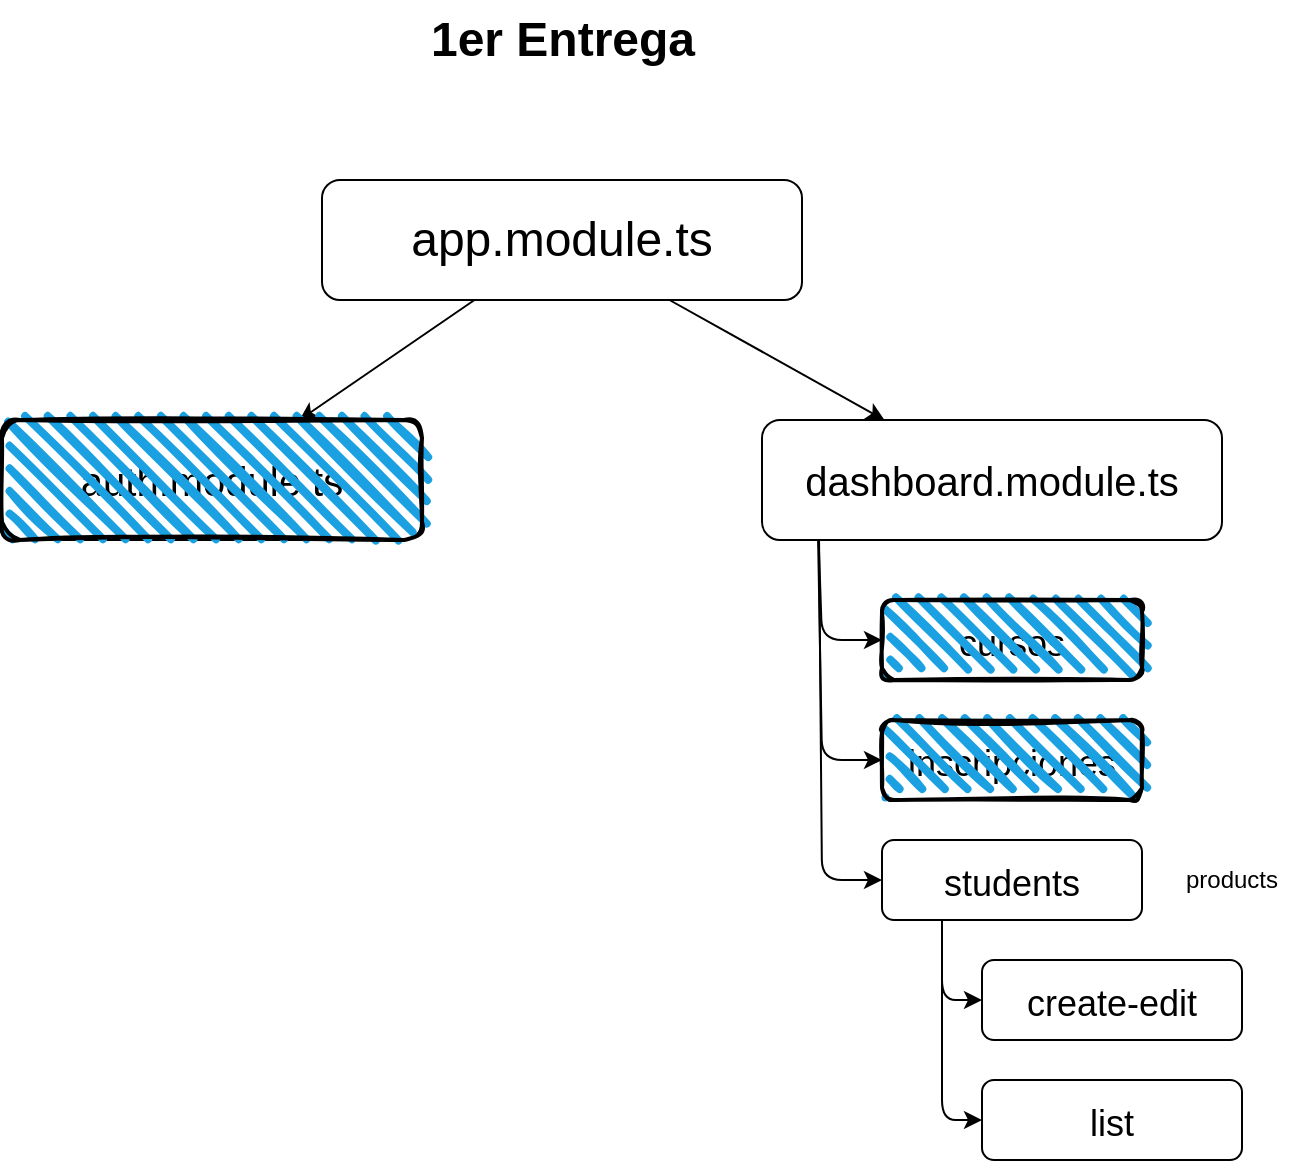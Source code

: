 <mxfile>
    <diagram id="PD5WrGLF2midN9wlzzfn" name="Page-1">
        <mxGraphModel dx="1130" dy="546" grid="1" gridSize="10" guides="1" tooltips="1" connect="1" arrows="1" fold="1" page="1" pageScale="1" pageWidth="850" pageHeight="1100" math="0" shadow="0">
            <root>
                <mxCell id="0"/>
                <mxCell id="1" parent="0"/>
                <mxCell id="4" value="" style="edgeStyle=none;html=1;fontSize=24;" parent="1" source="2" target="3" edge="1">
                    <mxGeometry relative="1" as="geometry"/>
                </mxCell>
                <mxCell id="6" value="" style="edgeStyle=none;html=1;fontSize=24;" parent="1" source="2" target="5" edge="1">
                    <mxGeometry relative="1" as="geometry"/>
                </mxCell>
                <mxCell id="2" value="&lt;font style=&quot;font-size: 24px;&quot;&gt;app.module.ts&lt;/font&gt;" style="rounded=1;whiteSpace=wrap;html=1;" parent="1" vertex="1">
                    <mxGeometry x="275" y="170" width="240" height="60" as="geometry"/>
                </mxCell>
                <mxCell id="3" value="&lt;font style=&quot;font-size: 20px;&quot;&gt;auth.module.ts&lt;/font&gt;" style="whiteSpace=wrap;html=1;rounded=1;" parent="1" vertex="1">
                    <mxGeometry x="115" y="290" width="210" height="60" as="geometry"/>
                </mxCell>
                <mxCell id="11" value="" style="edgeStyle=none;html=1;fontSize=24;exitX=0.123;exitY=0.988;exitDx=0;exitDy=0;exitPerimeter=0;" parent="1" source="5" target="20" edge="1">
                    <mxGeometry relative="1" as="geometry">
                        <mxPoint x="555" y="400" as="targetPoint"/>
                        <Array as="points">
                            <mxPoint x="525" y="400"/>
                        </Array>
                    </mxGeometry>
                </mxCell>
                <mxCell id="28" style="edgeStyle=none;html=1;exitX=0.122;exitY=1;exitDx=0;exitDy=0;entryX=0;entryY=0.5;entryDx=0;entryDy=0;fontSize=18;exitPerimeter=0;" parent="1" source="5" target="21" edge="1">
                    <mxGeometry relative="1" as="geometry">
                        <Array as="points">
                            <mxPoint x="525" y="460"/>
                        </Array>
                    </mxGeometry>
                </mxCell>
                <mxCell id="29" style="edgeStyle=none;html=1;exitX=0.124;exitY=0.997;exitDx=0;exitDy=0;entryX=0;entryY=0.5;entryDx=0;entryDy=0;fontSize=18;exitPerimeter=0;" parent="1" source="5" target="22" edge="1">
                    <mxGeometry relative="1" as="geometry">
                        <Array as="points">
                            <mxPoint x="525" y="520"/>
                        </Array>
                    </mxGeometry>
                </mxCell>
                <mxCell id="5" value="&lt;font style=&quot;font-size: 20px;&quot;&gt;dashboard.module.ts&lt;/font&gt;" style="whiteSpace=wrap;html=1;rounded=1;" parent="1" vertex="1">
                    <mxGeometry x="495" y="290" width="230" height="60" as="geometry"/>
                </mxCell>
                <mxCell id="20" value="&lt;font style=&quot;font-size: 18px;&quot;&gt;cursos&lt;/font&gt;" style="rounded=1;whiteSpace=wrap;html=1;fontSize=24;" parent="1" vertex="1">
                    <mxGeometry x="555" y="380" width="130" height="40" as="geometry"/>
                </mxCell>
                <mxCell id="21" value="&lt;font style=&quot;font-size: 18px;&quot;&gt;inscripciones&lt;/font&gt;" style="rounded=1;whiteSpace=wrap;html=1;fontSize=24;" parent="1" vertex="1">
                    <mxGeometry x="555" y="440" width="130" height="40" as="geometry"/>
                </mxCell>
                <mxCell id="37" style="edgeStyle=none;html=1;entryX=0;entryY=0.5;entryDx=0;entryDy=0;fontSize=18;" parent="1" target="34" edge="1">
                    <mxGeometry relative="1" as="geometry">
                        <mxPoint x="585" y="540" as="sourcePoint"/>
                        <Array as="points">
                            <mxPoint x="585" y="640"/>
                        </Array>
                    </mxGeometry>
                </mxCell>
                <mxCell id="22" value="&lt;font style=&quot;font-size: 18px;&quot;&gt;students&lt;/font&gt;" style="rounded=1;whiteSpace=wrap;html=1;fontSize=24;" parent="1" vertex="1">
                    <mxGeometry x="555" y="500" width="130" height="40" as="geometry"/>
                </mxCell>
                <mxCell id="30" value="" style="rounded=1;whiteSpace=wrap;html=1;strokeWidth=2;fillWeight=4;hachureGap=8;hachureAngle=45;fillColor=#1ba1e2;sketch=1;fontSize=18;" parent="1" vertex="1">
                    <mxGeometry x="115" y="290" width="210" height="60" as="geometry"/>
                </mxCell>
                <mxCell id="31" value="" style="rounded=1;whiteSpace=wrap;html=1;strokeWidth=2;fillWeight=4;hachureGap=8;hachureAngle=45;fillColor=#1ba1e2;sketch=1;fontSize=18;" parent="1" vertex="1">
                    <mxGeometry x="555" y="440" width="130" height="40" as="geometry"/>
                </mxCell>
                <mxCell id="32" value="" style="rounded=1;whiteSpace=wrap;html=1;strokeWidth=2;fillWeight=4;hachureGap=8;hachureAngle=45;fillColor=#1ba1e2;sketch=1;fontSize=18;" parent="1" vertex="1">
                    <mxGeometry x="555" y="380" width="130" height="40" as="geometry"/>
                </mxCell>
                <mxCell id="33" value="&lt;font style=&quot;font-size: 18px;&quot;&gt;create-edit&lt;/font&gt;" style="rounded=1;whiteSpace=wrap;html=1;fontSize=24;" parent="1" vertex="1">
                    <mxGeometry x="605" y="560" width="130" height="40" as="geometry"/>
                </mxCell>
                <mxCell id="34" value="&lt;font style=&quot;font-size: 18px;&quot;&gt;list&lt;/font&gt;" style="rounded=1;whiteSpace=wrap;html=1;fontSize=24;" parent="1" vertex="1">
                    <mxGeometry x="605" y="620" width="130" height="40" as="geometry"/>
                </mxCell>
                <mxCell id="36" style="edgeStyle=none;html=1;entryX=0;entryY=0.5;entryDx=0;entryDy=0;fontSize=18;" parent="1" target="33" edge="1">
                    <mxGeometry relative="1" as="geometry">
                        <mxPoint x="585" y="540" as="sourcePoint"/>
                        <mxPoint x="606.48" y="710.18" as="targetPoint"/>
                        <Array as="points">
                            <mxPoint x="585" y="580"/>
                        </Array>
                    </mxGeometry>
                </mxCell>
                <mxCell id="39" value="1er Entrega" style="text;strokeColor=none;fillColor=none;html=1;fontSize=24;fontStyle=1;verticalAlign=middle;align=center;" parent="1" vertex="1">
                    <mxGeometry x="200" y="80" width="390" height="40" as="geometry"/>
                </mxCell>
                <mxCell id="40" value="products" style="text;strokeColor=none;align=center;fillColor=none;html=1;verticalAlign=middle;whiteSpace=wrap;rounded=0;" vertex="1" parent="1">
                    <mxGeometry x="700" y="505" width="60" height="30" as="geometry"/>
                </mxCell>
            </root>
        </mxGraphModel>
    </diagram>
</mxfile>